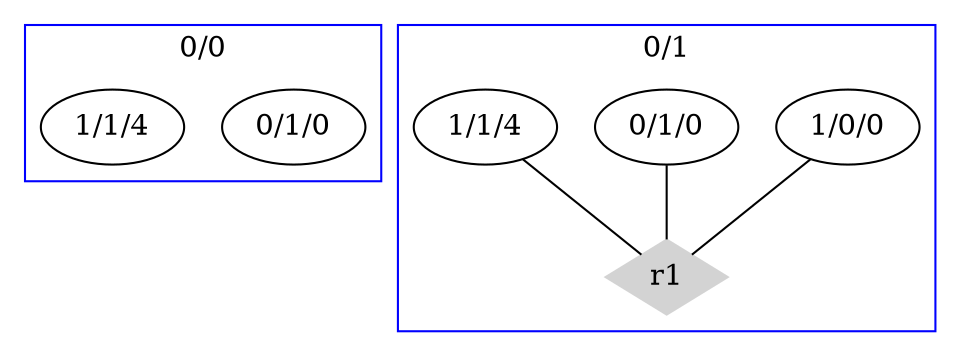 graph G {
	subgraph "cluster0/0" {
		color=blue
		"0/1/0-0/0" [label="0/1/0"]
		"1/1/4-0/0" [label="1/1/4"]
		label="0/0"
		node [color=lightgrey shape=diamond style=filled]
	}
	subgraph "cluster0/1" {
		color=blue
		"1/0/0-0/1" [label="1/0/0"]
		"0/1/0-0/1" [label="0/1/0"]
		"1/1/4-0/1" [label="1/1/4"]
		label="0/1"
		node [color=lightgrey shape=diamond style=filled]
		"r1-0/1" [label=r1]
	}
	subgraph "cluster1/0" {
		color=blue
		label="1/0"
		node [color=lightgrey shape=diamond style=filled]
	}
	subgraph "cluster1/1" {
		color=blue
		label="1/1"
		node [color=lightgrey shape=diamond style=filled]
	}
	subgraph "cluster2/0" {
		color=blue
		label="2/0"
		node [color=lightgrey shape=diamond style=filled]
	}
	subgraph "cluster2/1" {
		color=blue
		label="2/1"
		node [color=lightgrey shape=diamond style=filled]
	}
	subgraph "cluster3/0" {
		color=blue
		label="3/0"
		node [color=lightgrey shape=diamond style=filled]
	}
	subgraph "cluster3/1" {
		color=blue
		label="3/1"
		node [color=lightgrey shape=diamond style=filled]
	}
	subgraph "cluster4/0" {
		color=blue
		label="4/0"
		node [color=lightgrey shape=diamond style=filled]
	}
	subgraph "cluster4/1" {
		color=blue
		label="4/1"
		node [color=lightgrey shape=diamond style=filled]
	}
	"1/0/0-0/1" -- "r1-0/1"
	"0/1/0-0/1" -- "r1-0/1"
	"1/1/4-0/1" -- "r1-0/1"
}
